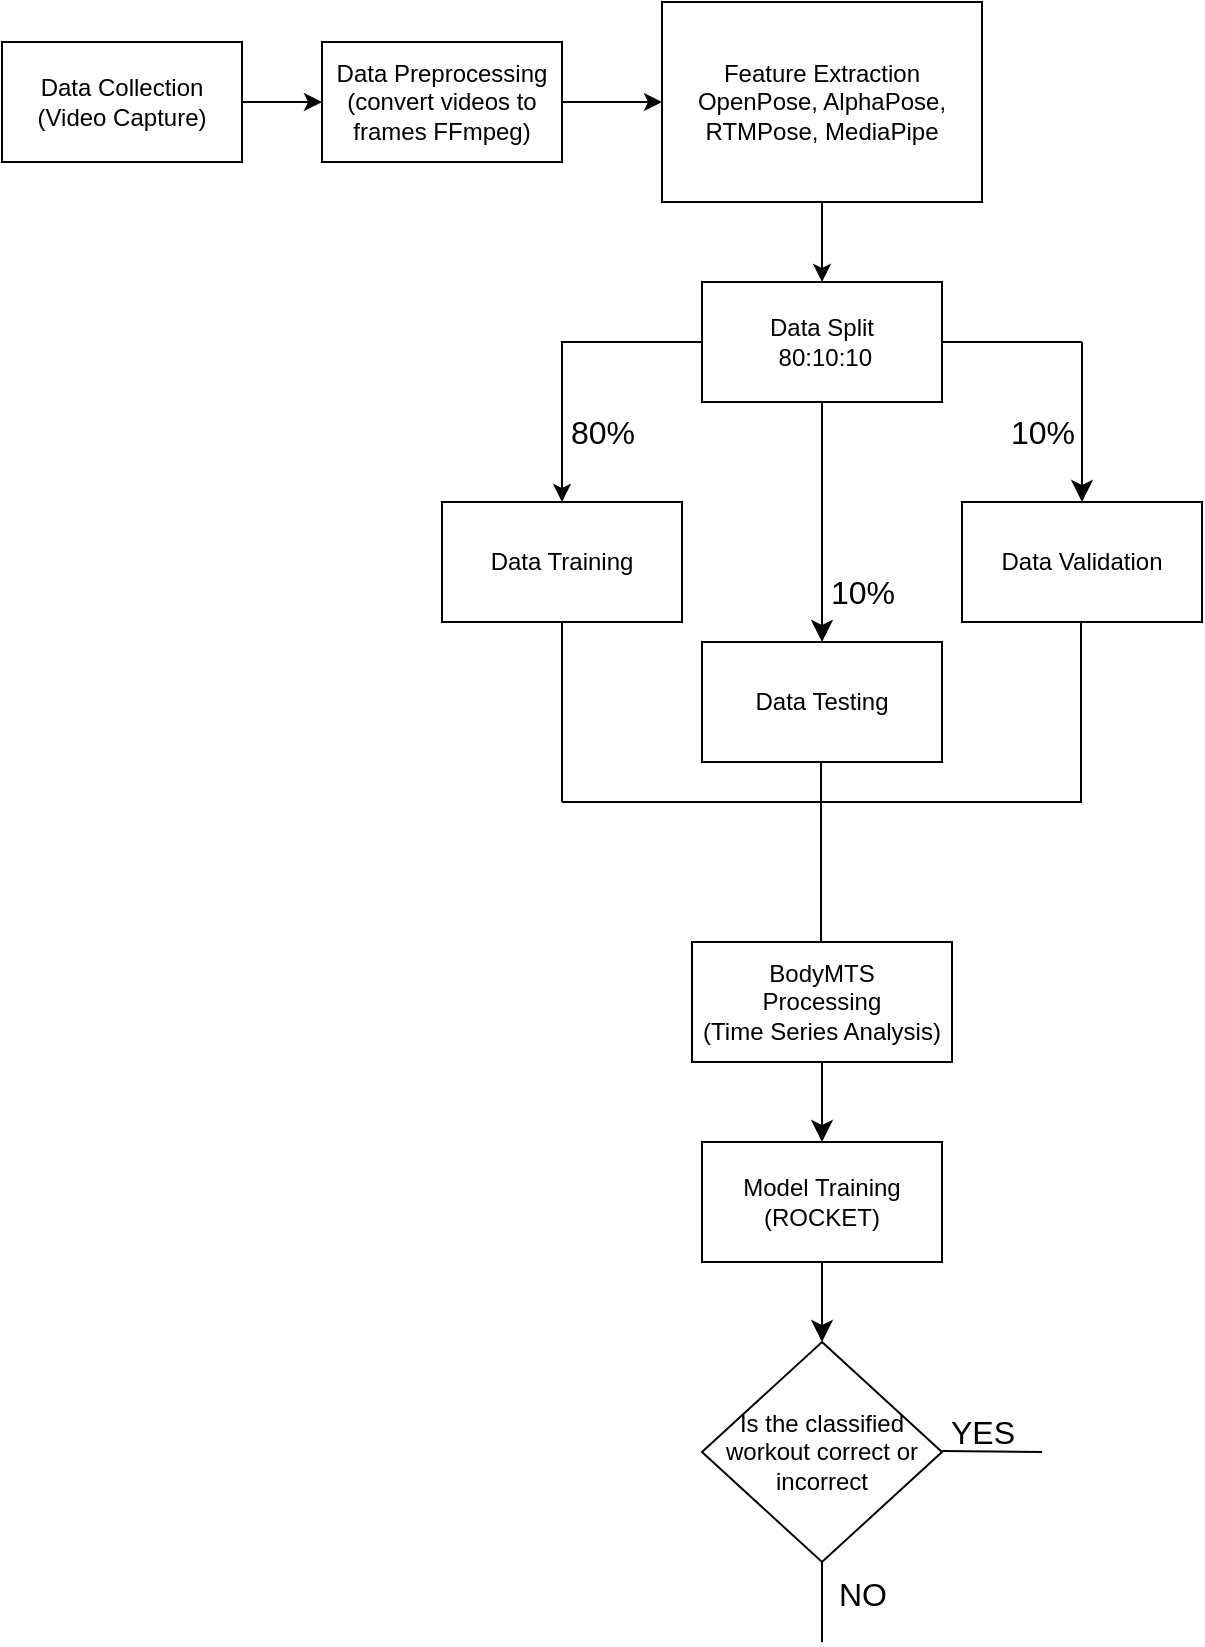 <mxfile version="26.0.15">
  <diagram name="Page-1" id="vA53FIjfbBSEWwDvAePv">
    <mxGraphModel dx="1674" dy="788" grid="1" gridSize="10" guides="1" tooltips="1" connect="1" arrows="1" fold="1" page="1" pageScale="1" pageWidth="850" pageHeight="1100" math="0" shadow="0">
      <root>
        <mxCell id="0" />
        <mxCell id="1" parent="0" />
        <mxCell id="qwZrsr77yzGVY-NEFFuO-3" value="" style="edgeStyle=orthogonalEdgeStyle;rounded=0;orthogonalLoop=1;jettySize=auto;html=1;" parent="1" source="qwZrsr77yzGVY-NEFFuO-1" target="qwZrsr77yzGVY-NEFFuO-2" edge="1">
          <mxGeometry relative="1" as="geometry" />
        </mxCell>
        <mxCell id="qwZrsr77yzGVY-NEFFuO-1" value="Data Collection (Video Capture)" style="rounded=0;whiteSpace=wrap;html=1;" parent="1" vertex="1">
          <mxGeometry x="40" y="190" width="120" height="60" as="geometry" />
        </mxCell>
        <mxCell id="qwZrsr77yzGVY-NEFFuO-16" value="" style="edgeStyle=orthogonalEdgeStyle;rounded=0;orthogonalLoop=1;jettySize=auto;html=1;" parent="1" source="qwZrsr77yzGVY-NEFFuO-2" target="qwZrsr77yzGVY-NEFFuO-15" edge="1">
          <mxGeometry relative="1" as="geometry" />
        </mxCell>
        <mxCell id="qwZrsr77yzGVY-NEFFuO-2" value="Data Preprocessing (convert videos to frames FFmpeg)" style="rounded=0;whiteSpace=wrap;html=1;" parent="1" vertex="1">
          <mxGeometry x="200" y="190" width="120" height="60" as="geometry" />
        </mxCell>
        <mxCell id="qwZrsr77yzGVY-NEFFuO-18" value="" style="edgeStyle=orthogonalEdgeStyle;rounded=0;orthogonalLoop=1;jettySize=auto;html=1;" parent="1" source="qwZrsr77yzGVY-NEFFuO-15" target="qwZrsr77yzGVY-NEFFuO-17" edge="1">
          <mxGeometry relative="1" as="geometry" />
        </mxCell>
        <mxCell id="qwZrsr77yzGVY-NEFFuO-15" value="Feature Extraction&lt;br&gt;OpenPose, AlphaPose, RTMPose, MediaPipe" style="rounded=0;whiteSpace=wrap;html=1;" parent="1" vertex="1">
          <mxGeometry x="370" y="170" width="160" height="100" as="geometry" />
        </mxCell>
        <mxCell id="qwZrsr77yzGVY-NEFFuO-20" value="" style="edgeStyle=orthogonalEdgeStyle;rounded=0;orthogonalLoop=1;jettySize=auto;html=1;" parent="1" source="qwZrsr77yzGVY-NEFFuO-17" target="qwZrsr77yzGVY-NEFFuO-19" edge="1">
          <mxGeometry relative="1" as="geometry" />
        </mxCell>
        <mxCell id="VIWNDXNCPhXkDa3LOXaH-11" value="" style="edgeStyle=none;curved=1;rounded=0;orthogonalLoop=1;jettySize=auto;html=1;fontSize=12;startSize=8;endSize=8;" edge="1" parent="1" source="qwZrsr77yzGVY-NEFFuO-17" target="VIWNDXNCPhXkDa3LOXaH-10">
          <mxGeometry relative="1" as="geometry" />
        </mxCell>
        <mxCell id="qwZrsr77yzGVY-NEFFuO-17" value="Data Split&lt;br&gt;&amp;nbsp;80:10:10" style="rounded=0;whiteSpace=wrap;html=1;" parent="1" vertex="1">
          <mxGeometry x="390" y="310" width="120" height="60" as="geometry" />
        </mxCell>
        <mxCell id="qwZrsr77yzGVY-NEFFuO-19" value="Data Training" style="rounded=0;whiteSpace=wrap;html=1;" parent="1" vertex="1">
          <mxGeometry x="260" y="420" width="120" height="60" as="geometry" />
        </mxCell>
        <mxCell id="VIWNDXNCPhXkDa3LOXaH-4" value="" style="endArrow=none;html=1;rounded=0;fontSize=12;startSize=8;endSize=8;curved=1;" edge="1" parent="1">
          <mxGeometry width="50" height="50" relative="1" as="geometry">
            <mxPoint x="510" y="340" as="sourcePoint" />
            <mxPoint x="580" y="340" as="targetPoint" />
          </mxGeometry>
        </mxCell>
        <mxCell id="VIWNDXNCPhXkDa3LOXaH-6" value="Data Validation" style="rounded=0;whiteSpace=wrap;html=1;" vertex="1" parent="1">
          <mxGeometry x="520" y="420" width="120" height="60" as="geometry" />
        </mxCell>
        <mxCell id="VIWNDXNCPhXkDa3LOXaH-7" value="10%" style="text;html=1;align=center;verticalAlign=middle;resizable=0;points=[];autosize=1;strokeColor=none;fillColor=none;fontSize=16;" vertex="1" parent="1">
          <mxGeometry x="530" y="370" width="60" height="30" as="geometry" />
        </mxCell>
        <mxCell id="VIWNDXNCPhXkDa3LOXaH-8" value="" style="endArrow=classic;html=1;rounded=0;fontSize=12;startSize=8;endSize=8;curved=1;entryX=0.5;entryY=0;entryDx=0;entryDy=0;" edge="1" parent="1" target="VIWNDXNCPhXkDa3LOXaH-6">
          <mxGeometry width="50" height="50" relative="1" as="geometry">
            <mxPoint x="580" y="340" as="sourcePoint" />
            <mxPoint x="630" y="290" as="targetPoint" />
          </mxGeometry>
        </mxCell>
        <mxCell id="VIWNDXNCPhXkDa3LOXaH-9" value="80%" style="text;html=1;align=center;verticalAlign=middle;resizable=0;points=[];autosize=1;strokeColor=none;fillColor=none;fontSize=16;" vertex="1" parent="1">
          <mxGeometry x="310" y="370" width="60" height="30" as="geometry" />
        </mxCell>
        <mxCell id="VIWNDXNCPhXkDa3LOXaH-10" value="Data Testing" style="rounded=0;whiteSpace=wrap;html=1;" vertex="1" parent="1">
          <mxGeometry x="390" y="490" width="120" height="60" as="geometry" />
        </mxCell>
        <mxCell id="VIWNDXNCPhXkDa3LOXaH-12" value="10%" style="text;html=1;align=center;verticalAlign=middle;resizable=0;points=[];autosize=1;strokeColor=none;fillColor=none;fontSize=16;" vertex="1" parent="1">
          <mxGeometry x="440" y="450" width="60" height="30" as="geometry" />
        </mxCell>
        <mxCell id="VIWNDXNCPhXkDa3LOXaH-13" value="" style="endArrow=none;html=1;rounded=0;fontSize=12;startSize=8;endSize=8;curved=1;" edge="1" parent="1">
          <mxGeometry width="50" height="50" relative="1" as="geometry">
            <mxPoint x="320" y="570" as="sourcePoint" />
            <mxPoint x="320" y="480" as="targetPoint" />
          </mxGeometry>
        </mxCell>
        <mxCell id="VIWNDXNCPhXkDa3LOXaH-14" value="" style="endArrow=none;html=1;rounded=0;fontSize=12;startSize=8;endSize=8;curved=1;" edge="1" parent="1">
          <mxGeometry width="50" height="50" relative="1" as="geometry">
            <mxPoint x="579.5" y="570" as="sourcePoint" />
            <mxPoint x="579.5" y="480" as="targetPoint" />
          </mxGeometry>
        </mxCell>
        <mxCell id="VIWNDXNCPhXkDa3LOXaH-15" value="" style="endArrow=none;html=1;rounded=0;fontSize=12;startSize=8;endSize=8;curved=1;" edge="1" parent="1">
          <mxGeometry width="50" height="50" relative="1" as="geometry">
            <mxPoint x="449.5" y="640" as="sourcePoint" />
            <mxPoint x="449.5" y="550" as="targetPoint" />
          </mxGeometry>
        </mxCell>
        <mxCell id="VIWNDXNCPhXkDa3LOXaH-16" value="" style="endArrow=none;html=1;rounded=0;fontSize=12;startSize=8;endSize=8;curved=1;" edge="1" parent="1">
          <mxGeometry width="50" height="50" relative="1" as="geometry">
            <mxPoint x="320" y="570" as="sourcePoint" />
            <mxPoint x="580" y="570" as="targetPoint" />
          </mxGeometry>
        </mxCell>
        <mxCell id="VIWNDXNCPhXkDa3LOXaH-19" value="" style="edgeStyle=none;curved=1;rounded=0;orthogonalLoop=1;jettySize=auto;html=1;fontSize=12;startSize=8;endSize=8;" edge="1" parent="1" source="VIWNDXNCPhXkDa3LOXaH-17" target="VIWNDXNCPhXkDa3LOXaH-18">
          <mxGeometry relative="1" as="geometry" />
        </mxCell>
        <mxCell id="VIWNDXNCPhXkDa3LOXaH-17" value="BodyMTS &lt;br&gt;Processing&lt;br&gt;(Time Series Analysis)" style="rounded=0;whiteSpace=wrap;html=1;" vertex="1" parent="1">
          <mxGeometry x="385" y="640" width="130" height="60" as="geometry" />
        </mxCell>
        <mxCell id="VIWNDXNCPhXkDa3LOXaH-21" value="" style="edgeStyle=none;curved=1;rounded=0;orthogonalLoop=1;jettySize=auto;html=1;fontSize=12;startSize=8;endSize=8;" edge="1" parent="1" source="VIWNDXNCPhXkDa3LOXaH-18" target="VIWNDXNCPhXkDa3LOXaH-20">
          <mxGeometry relative="1" as="geometry" />
        </mxCell>
        <mxCell id="VIWNDXNCPhXkDa3LOXaH-18" value="Model Training (ROCKET)" style="rounded=0;whiteSpace=wrap;html=1;" vertex="1" parent="1">
          <mxGeometry x="390" y="740" width="120" height="60" as="geometry" />
        </mxCell>
        <mxCell id="VIWNDXNCPhXkDa3LOXaH-20" value="Is the classified workout correct or incorrect" style="rhombus;whiteSpace=wrap;html=1;rounded=0;" vertex="1" parent="1">
          <mxGeometry x="390" y="840" width="120" height="110" as="geometry" />
        </mxCell>
        <mxCell id="VIWNDXNCPhXkDa3LOXaH-22" value="" style="endArrow=none;html=1;rounded=0;fontSize=12;startSize=8;endSize=8;curved=1;" edge="1" parent="1">
          <mxGeometry width="50" height="50" relative="1" as="geometry">
            <mxPoint x="510" y="894.5" as="sourcePoint" />
            <mxPoint x="560" y="895" as="targetPoint" />
          </mxGeometry>
        </mxCell>
        <mxCell id="VIWNDXNCPhXkDa3LOXaH-23" value="" style="endArrow=none;html=1;rounded=0;fontSize=12;startSize=8;endSize=8;curved=1;" edge="1" parent="1">
          <mxGeometry width="50" height="50" relative="1" as="geometry">
            <mxPoint x="450" y="950" as="sourcePoint" />
            <mxPoint x="450" y="990" as="targetPoint" />
          </mxGeometry>
        </mxCell>
        <mxCell id="VIWNDXNCPhXkDa3LOXaH-24" value="YES" style="text;html=1;align=center;verticalAlign=middle;resizable=0;points=[];autosize=1;strokeColor=none;fillColor=none;fontSize=16;" vertex="1" parent="1">
          <mxGeometry x="500" y="870" width="60" height="30" as="geometry" />
        </mxCell>
        <mxCell id="VIWNDXNCPhXkDa3LOXaH-25" value="NO" style="text;html=1;align=center;verticalAlign=middle;resizable=0;points=[];autosize=1;strokeColor=none;fillColor=none;fontSize=16;" vertex="1" parent="1">
          <mxGeometry x="445" y="951" width="50" height="30" as="geometry" />
        </mxCell>
      </root>
    </mxGraphModel>
  </diagram>
</mxfile>
